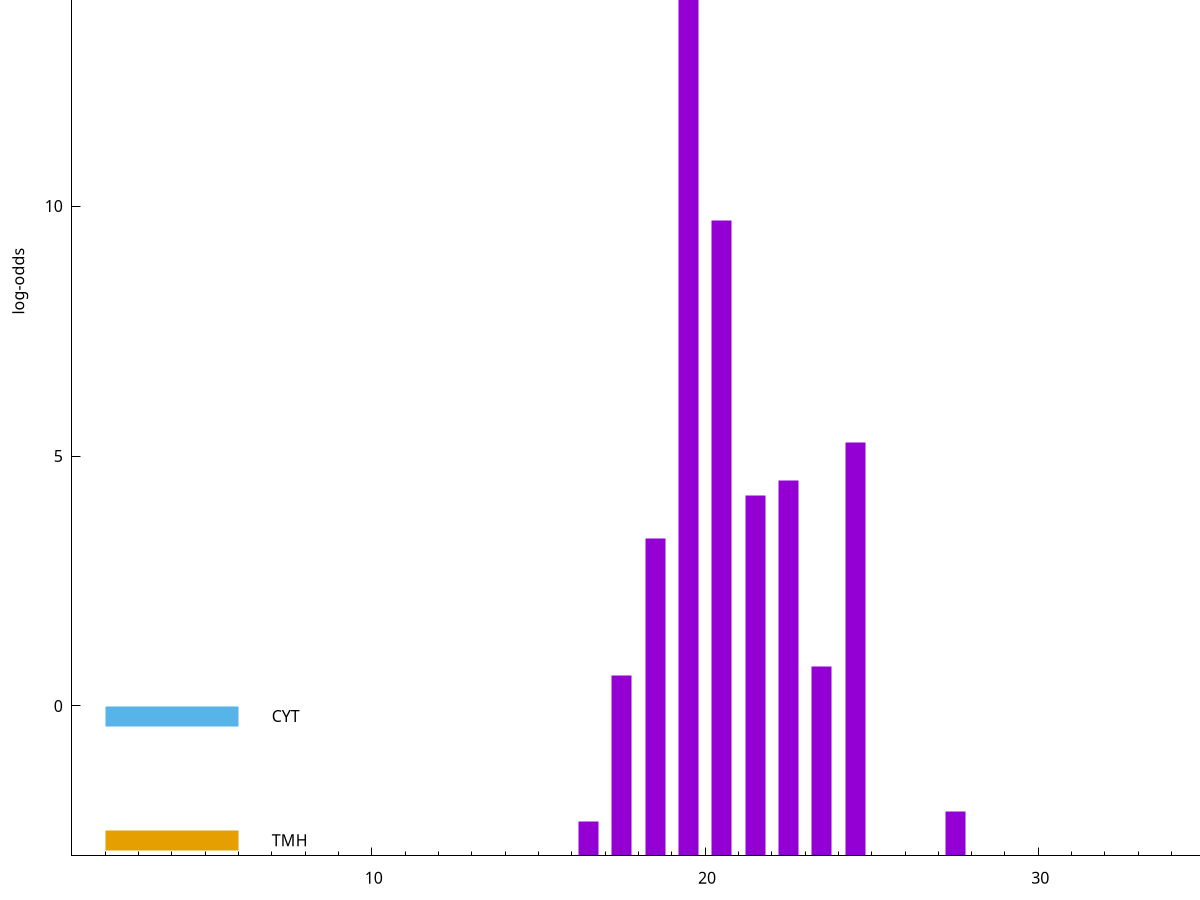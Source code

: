 set title "LipoP predictions for SRR5666505.gff"
set size 2., 1.4
set xrange [1:70] 
set mxtics 10
set yrange [-3:20]
set y2range [0:23]
set ylabel "log-odds"
set term postscript eps color solid "Helvetica" 30
set output "SRR5666505.gff9.eps"
set arrow from 2,15.2516 to 6,15.2516 nohead lt 1 lw 20
set label "SpI" at 7,15.2516
set arrow from 2,-0.200913 to 6,-0.200913 nohead lt 3 lw 20
set label "CYT" at 7,-0.200913
set arrow from 2,-2.68513 to 6,-2.68513 nohead lt 4 lw 20
set label "TMH" at 7,-2.68513
set arrow from 2,15.2516 to 6,15.2516 nohead lt 1 lw 20
set label "SpI" at 7,15.2516
# NOTE: The scores below are the log-odds scores with the threshold
# NOTE: subtracted (a hack to make gnuplot make the histogram all
# NOTE: look nice).
plot "-" axes x1y2 title "" with impulses lt 1 lw 20
19.500000 18.216600
20.500000 12.716930
24.500000 8.269230
22.500000 7.503910
21.500000 7.200980
18.500000 6.356860
23.500000 3.786555
17.500000 3.611160
27.500000 0.898590
16.500000 0.697580
e
exit
